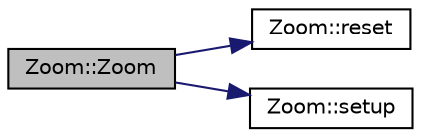 digraph "Zoom::Zoom"
{
 // INTERACTIVE_SVG=YES
  edge [fontname="Helvetica",fontsize="10",labelfontname="Helvetica",labelfontsize="10"];
  node [fontname="Helvetica",fontsize="10",shape=record];
  rankdir="LR";
  Node1 [label="Zoom::Zoom",height=0.2,width=0.4,color="black", fillcolor="grey75", style="filled", fontcolor="black"];
  Node1 -> Node2 [color="midnightblue",fontsize="10",style="solid",fontname="Helvetica"];
  Node2 [label="Zoom::reset",height=0.2,width=0.4,color="black", fillcolor="white", style="filled",URL="$d0/dd2/class_zoom.html#aa34e35c5bd0b16db05bc155c1e3f4d54"];
  Node1 -> Node3 [color="midnightblue",fontsize="10",style="solid",fontname="Helvetica"];
  Node3 [label="Zoom::setup",height=0.2,width=0.4,color="black", fillcolor="white", style="filled",URL="$d0/dd2/class_zoom.html#af602700bc3d584430205e25bc1d6382b"];
}
